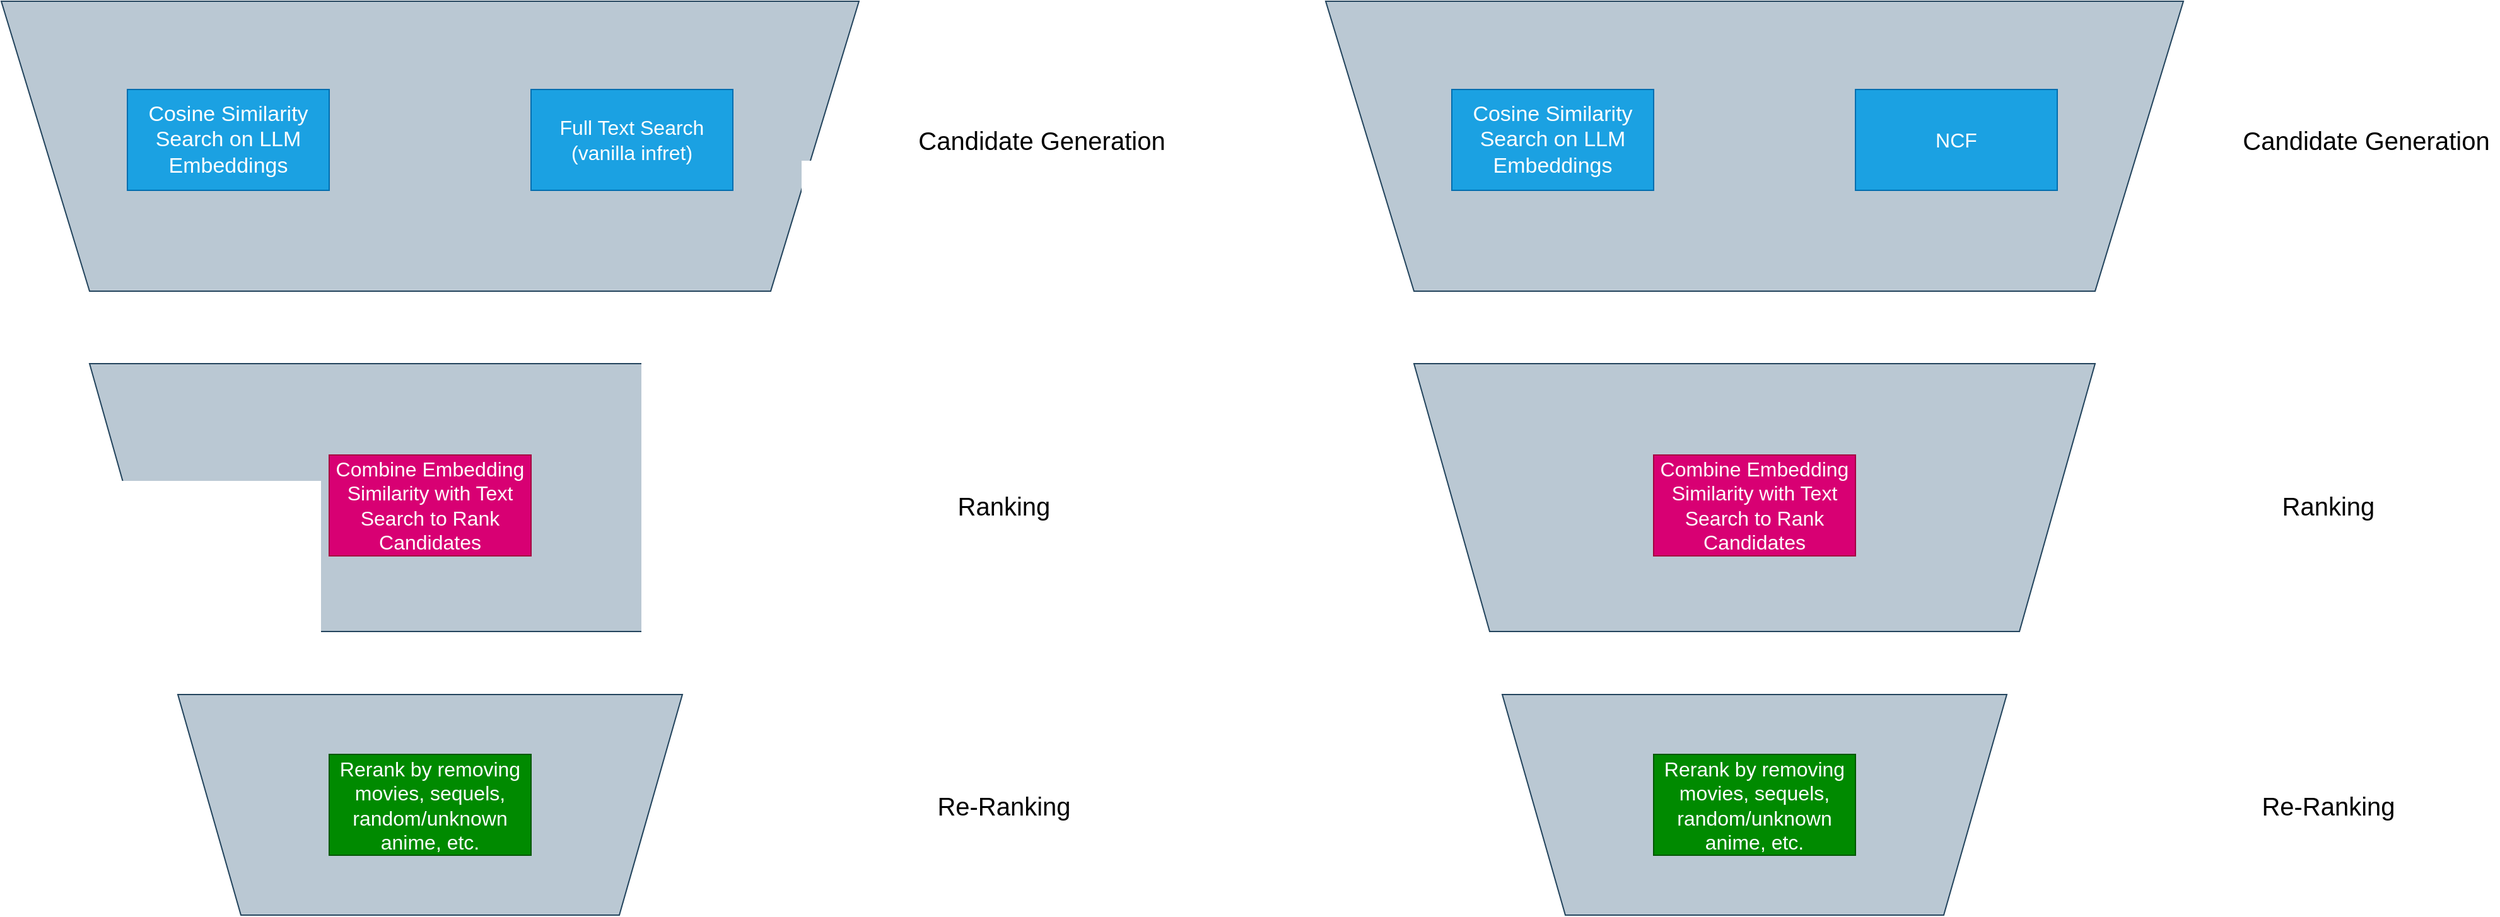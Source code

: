 <mxfile version="27.0.9">
  <diagram name="Page-1" id="iEGLZk_38ujMkrtkL7gR">
    <mxGraphModel dx="1370" dy="1158" grid="1" gridSize="10" guides="1" tooltips="1" connect="1" arrows="1" fold="1" page="1" pageScale="1" pageWidth="900" pageHeight="1600" math="0" shadow="0">
      <root>
        <mxCell id="0" />
        <mxCell id="1" parent="0" />
        <mxCell id="HpBeR4omeMhb7r6IZ19d-10" value="" style="shape=trapezoid;perimeter=trapezoidPerimeter;whiteSpace=wrap;html=1;fixedSize=1;rotation=-180;size=50;fillColor=#bac8d3;strokeColor=#23445d;" parent="1" vertex="1">
          <mxGeometry x="250" y="700" width="400" height="175" as="geometry" />
        </mxCell>
        <mxCell id="HpBeR4omeMhb7r6IZ19d-8" value="" style="shape=trapezoid;perimeter=trapezoidPerimeter;whiteSpace=wrap;html=1;fixedSize=1;rotation=-180;size=60;fillColor=#bac8d3;strokeColor=#23445d;" parent="1" vertex="1">
          <mxGeometry x="180" y="437.5" width="540" height="212.5" as="geometry" />
        </mxCell>
        <mxCell id="HpBeR4omeMhb7r6IZ19d-5" value="" style="shape=trapezoid;perimeter=trapezoidPerimeter;whiteSpace=wrap;html=1;fixedSize=1;rotation=-180;size=70;fillColor=#bac8d3;strokeColor=#23445d;" parent="1" vertex="1">
          <mxGeometry x="110" y="150" width="680" height="230" as="geometry" />
        </mxCell>
        <mxCell id="HpBeR4omeMhb7r6IZ19d-3" value="Cosine Similarity Search on LLM Embeddings" style="rounded=0;whiteSpace=wrap;html=1;fillColor=#1ba1e2;fontColor=#ffffff;strokeColor=#006EAF;fontSize=17;" parent="1" vertex="1">
          <mxGeometry x="210" y="220" width="160" height="80" as="geometry" />
        </mxCell>
        <mxCell id="HpBeR4omeMhb7r6IZ19d-4" value="Full Text Search (vanilla infret)" style="rounded=0;whiteSpace=wrap;html=1;fillColor=#1ba1e2;fontColor=#ffffff;strokeColor=#006EAF;fontSize=16;" parent="1" vertex="1">
          <mxGeometry x="530" y="220" width="160" height="80" as="geometry" />
        </mxCell>
        <mxCell id="HpBeR4omeMhb7r6IZ19d-6" value="Candidate Generation" style="text;html=1;align=center;verticalAlign=middle;whiteSpace=wrap;rounded=0;fontSize=20;" parent="1" vertex="1">
          <mxGeometry x="830" y="220" width="210" height="80" as="geometry" />
        </mxCell>
        <mxCell id="HpBeR4omeMhb7r6IZ19d-7" value="Combine Embedding Similarity with Text Search to Rank Candidates" style="rounded=0;whiteSpace=wrap;html=1;fillColor=#d80073;strokeColor=#A50040;fontSize=16;fontColor=#ffffff;" parent="1" vertex="1">
          <mxGeometry x="370" y="510" width="160" height="80" as="geometry" />
        </mxCell>
        <mxCell id="HpBeR4omeMhb7r6IZ19d-9" value="Rerank by removing movies, sequels, random/unknown anime, etc." style="rounded=0;whiteSpace=wrap;html=1;fillColor=#008a00;fontColor=#ffffff;strokeColor=#005700;fontSize=16;" parent="1" vertex="1">
          <mxGeometry x="370" y="747.5" width="160" height="80" as="geometry" />
        </mxCell>
        <mxCell id="HpBeR4omeMhb7r6IZ19d-11" value="Ranking" style="text;html=1;align=center;verticalAlign=middle;whiteSpace=wrap;rounded=0;fontSize=20;" parent="1" vertex="1">
          <mxGeometry x="790" y="517.5" width="230" height="65" as="geometry" />
        </mxCell>
        <mxCell id="HpBeR4omeMhb7r6IZ19d-12" value="Re-Ranking" style="text;html=1;align=center;verticalAlign=middle;whiteSpace=wrap;rounded=0;fontSize=20;" parent="1" vertex="1">
          <mxGeometry x="775" y="754" width="260" height="67" as="geometry" />
        </mxCell>
        <mxCell id="ltpOWqS3HbdNn7tvPQ5m-1" value="" style="shape=trapezoid;perimeter=trapezoidPerimeter;whiteSpace=wrap;html=1;fixedSize=1;rotation=-180;size=50;fillColor=#bac8d3;strokeColor=#23445d;" vertex="1" parent="1">
          <mxGeometry x="1300" y="700" width="400" height="175" as="geometry" />
        </mxCell>
        <mxCell id="ltpOWqS3HbdNn7tvPQ5m-2" value="" style="shape=trapezoid;perimeter=trapezoidPerimeter;whiteSpace=wrap;html=1;fixedSize=1;rotation=-180;size=60;fillColor=#bac8d3;strokeColor=#23445d;" vertex="1" parent="1">
          <mxGeometry x="1230" y="437.5" width="540" height="212.5" as="geometry" />
        </mxCell>
        <mxCell id="ltpOWqS3HbdNn7tvPQ5m-3" value="" style="shape=trapezoid;perimeter=trapezoidPerimeter;whiteSpace=wrap;html=1;fixedSize=1;rotation=-180;size=70;fillColor=#bac8d3;strokeColor=#23445d;" vertex="1" parent="1">
          <mxGeometry x="1160" y="150" width="680" height="230" as="geometry" />
        </mxCell>
        <mxCell id="ltpOWqS3HbdNn7tvPQ5m-4" value="Cosine Similarity Search on LLM Embeddings" style="rounded=0;whiteSpace=wrap;html=1;fillColor=#1ba1e2;fontColor=#ffffff;strokeColor=#006EAF;fontSize=17;" vertex="1" parent="1">
          <mxGeometry x="1260" y="220" width="160" height="80" as="geometry" />
        </mxCell>
        <mxCell id="ltpOWqS3HbdNn7tvPQ5m-5" value="NCF" style="rounded=0;whiteSpace=wrap;html=1;fillColor=#1ba1e2;fontColor=#ffffff;strokeColor=#006EAF;fontSize=16;" vertex="1" parent="1">
          <mxGeometry x="1580" y="220" width="160" height="80" as="geometry" />
        </mxCell>
        <mxCell id="ltpOWqS3HbdNn7tvPQ5m-6" value="Candidate Generation" style="text;html=1;align=center;verticalAlign=middle;whiteSpace=wrap;rounded=0;fontSize=20;" vertex="1" parent="1">
          <mxGeometry x="1880" y="220" width="210" height="80" as="geometry" />
        </mxCell>
        <mxCell id="ltpOWqS3HbdNn7tvPQ5m-7" value="Combine Embedding Similarity with Text Search to Rank Candidates" style="rounded=0;whiteSpace=wrap;html=1;fillColor=#d80073;strokeColor=#A50040;fontSize=16;fontColor=#ffffff;" vertex="1" parent="1">
          <mxGeometry x="1420" y="510" width="160" height="80" as="geometry" />
        </mxCell>
        <mxCell id="ltpOWqS3HbdNn7tvPQ5m-8" value="Rerank by removing movies, sequels, random/unknown anime, etc." style="rounded=0;whiteSpace=wrap;html=1;fillColor=#008a00;fontColor=#ffffff;strokeColor=#005700;fontSize=16;" vertex="1" parent="1">
          <mxGeometry x="1420" y="747.5" width="160" height="80" as="geometry" />
        </mxCell>
        <mxCell id="ltpOWqS3HbdNn7tvPQ5m-9" value="Ranking" style="text;html=1;align=center;verticalAlign=middle;whiteSpace=wrap;rounded=0;fontSize=20;" vertex="1" parent="1">
          <mxGeometry x="1840" y="517.5" width="230" height="65" as="geometry" />
        </mxCell>
        <mxCell id="ltpOWqS3HbdNn7tvPQ5m-10" value="Re-Ranking" style="text;html=1;align=center;verticalAlign=middle;whiteSpace=wrap;rounded=0;fontSize=20;" vertex="1" parent="1">
          <mxGeometry x="1825" y="754" width="260" height="67" as="geometry" />
        </mxCell>
      </root>
    </mxGraphModel>
  </diagram>
</mxfile>
